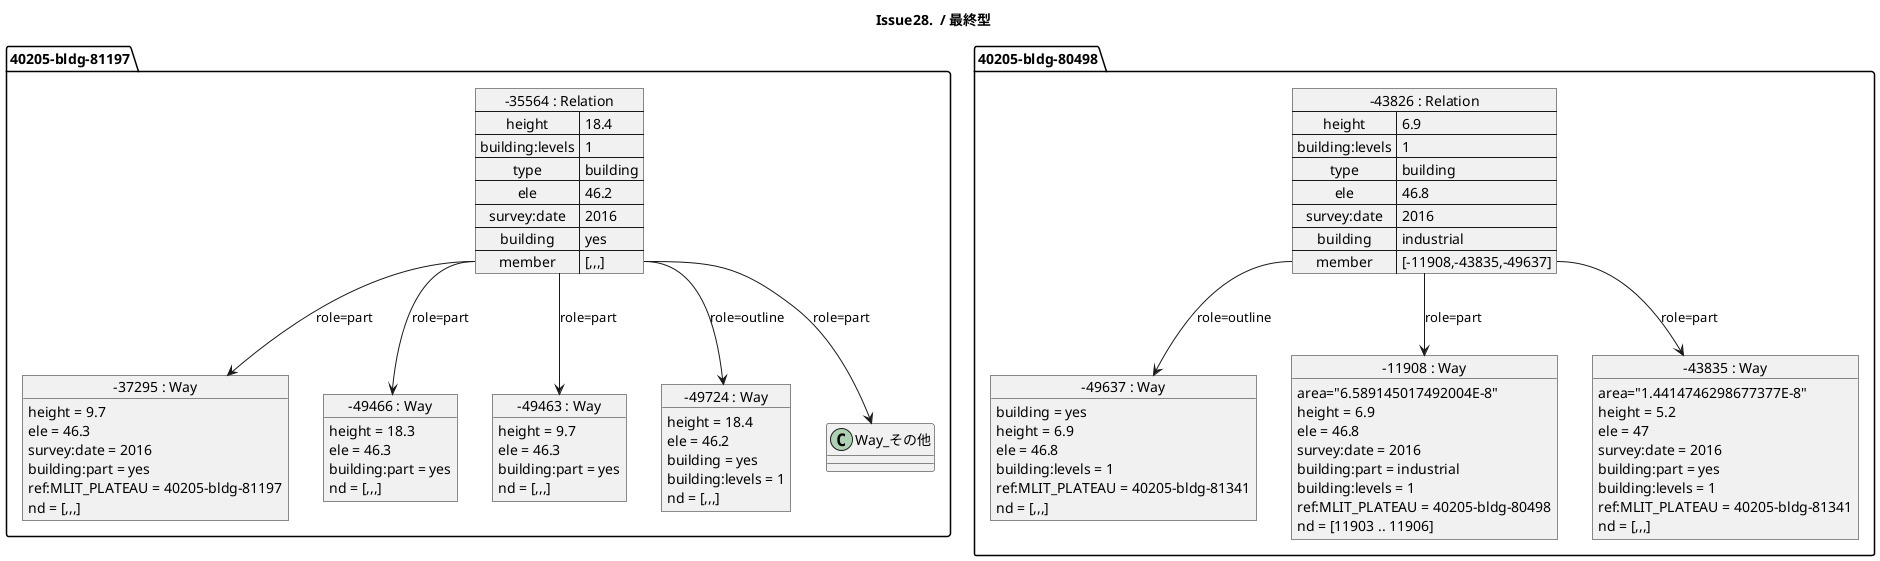 ﻿@startuml
title Issue28.  / 最終型

package 40205-bldg-81197 {
    object "-37295 : Way" as Way_37295 {
      height = 9.7
      ele = 46.3
      survey:date = 2016
      building:part = yes
      ref:MLIT_PLATEAU = 40205-bldg-81197
      nd = [,,,]
    }
    object "-49466 : Way" as Way_49466 {
      height = 18.3
      ele = 46.3
      building:part = yes
      nd = [,,,]
    }
    object "-49463 : Way" as Way_49463 {
      height = 9.7
      ele = 46.3
      building:part = yes
      nd = [,,,]
    }
    object "-49724 : Way" as Way_49724 {
      height = 18.4
      ele = 46.2
      building = yes
      building:levels = 1
      nd = [,,,]
    }

  map "-35564 : Relation" as Relation_35564 {
    height => 18.4
    building:levels => 1
    type => building
    ele => 46.2
    survey:date => 2016
    building => yes
    member => [,,,]
  }
  Relation_35564::member --> Way_49724 : role=outline
  Relation_35564::member --> Way_37295 : role=part
  Relation_35564::member --> Way_49466 : role=part
  Relation_35564::member --> Way_49463 : role=part
  Relation_35564::member --> Way_その他 : role=part
}

package 40205-bldg-80498 {
    object "-49637 : Way" as Way_49637 {
      building = yes
      height = 6.9
      ele = 46.8
      building:levels = 1
      ref:MLIT_PLATEAU = 40205-bldg-81341
      nd = [,,,]
    }
    object "-11908 : Way" as Way_11908 {
      area="6.589145017492004E-8"
      height = 6.9
      ele = 46.8
      survey:date = 2016
      building:part = industrial
      building:levels = 1
      ref:MLIT_PLATEAU = 40205-bldg-80498
      nd = [11903 .. 11906]
    }
    object "-43835 : Way" as Way_43835 {
      area="1.4414746298677377E-8"
      height = 5.2
      ele = 47
      survey:date = 2016
      building:part = yes
      building:levels = 1
      ref:MLIT_PLATEAU = 40205-bldg-81341
      nd = [,,,]
    }

  map "-43826 : Relation" as Relation_43826 {
    height => 6.9
    building:levels => 1
    type => building
    ele => 46.8
    survey:date => 2016
    building => industrial
    member => [-11908,-43835,-49637]
  }
  Relation_43826::member --> Way_11908 : role=part
  Relation_43826::member --> Way_43835 : role=part
  Relation_43826::member --> Way_49637 : role=outline
}

@enduml
